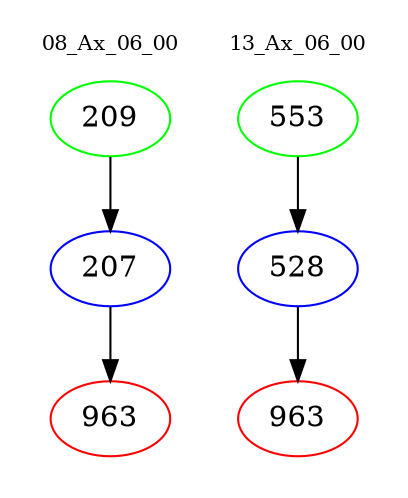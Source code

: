 digraph{
subgraph cluster_0 {
color = white
label = "08_Ax_06_00";
fontsize=10;
T0_209 [label="209", color="green"]
T0_209 -> T0_207 [color="black"]
T0_207 [label="207", color="blue"]
T0_207 -> T0_963 [color="black"]
T0_963 [label="963", color="red"]
}
subgraph cluster_1 {
color = white
label = "13_Ax_06_00";
fontsize=10;
T1_553 [label="553", color="green"]
T1_553 -> T1_528 [color="black"]
T1_528 [label="528", color="blue"]
T1_528 -> T1_963 [color="black"]
T1_963 [label="963", color="red"]
}
}
